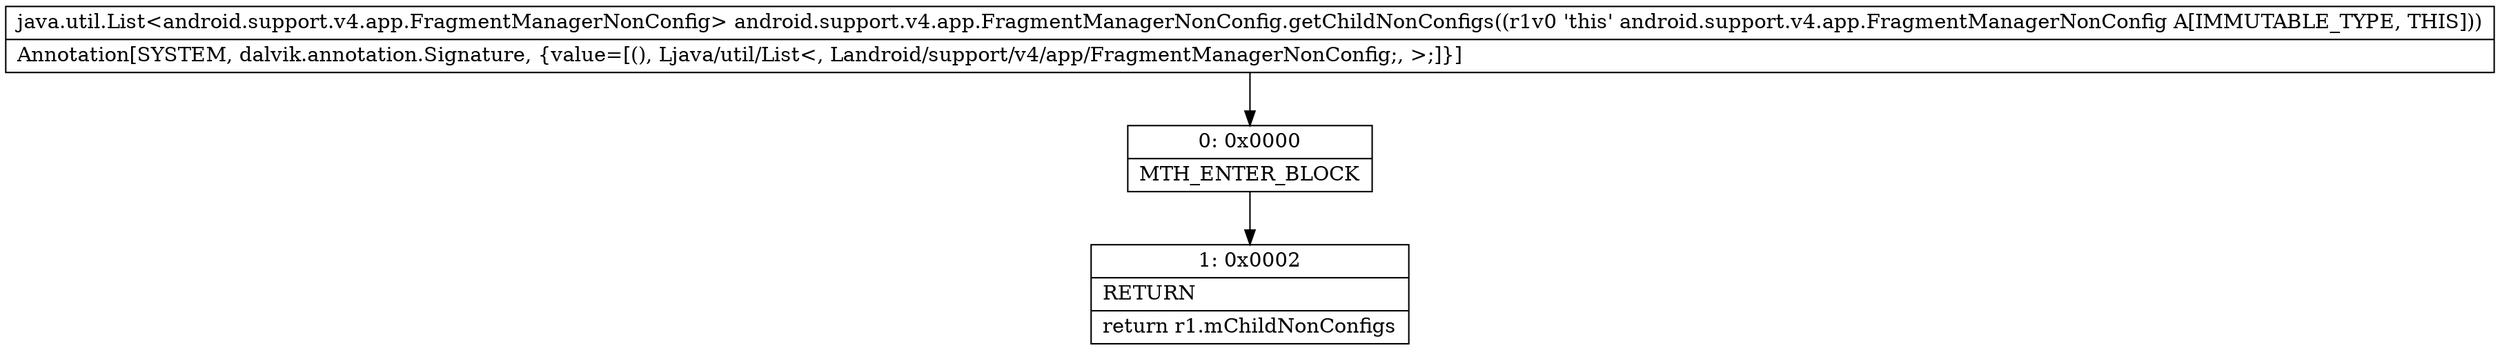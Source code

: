 digraph "CFG forandroid.support.v4.app.FragmentManagerNonConfig.getChildNonConfigs()Ljava\/util\/List;" {
Node_0 [shape=record,label="{0\:\ 0x0000|MTH_ENTER_BLOCK\l}"];
Node_1 [shape=record,label="{1\:\ 0x0002|RETURN\l|return r1.mChildNonConfigs\l}"];
MethodNode[shape=record,label="{java.util.List\<android.support.v4.app.FragmentManagerNonConfig\> android.support.v4.app.FragmentManagerNonConfig.getChildNonConfigs((r1v0 'this' android.support.v4.app.FragmentManagerNonConfig A[IMMUTABLE_TYPE, THIS]))  | Annotation[SYSTEM, dalvik.annotation.Signature, \{value=[(), Ljava\/util\/List\<, Landroid\/support\/v4\/app\/FragmentManagerNonConfig;, \>;]\}]\l}"];
MethodNode -> Node_0;
Node_0 -> Node_1;
}

